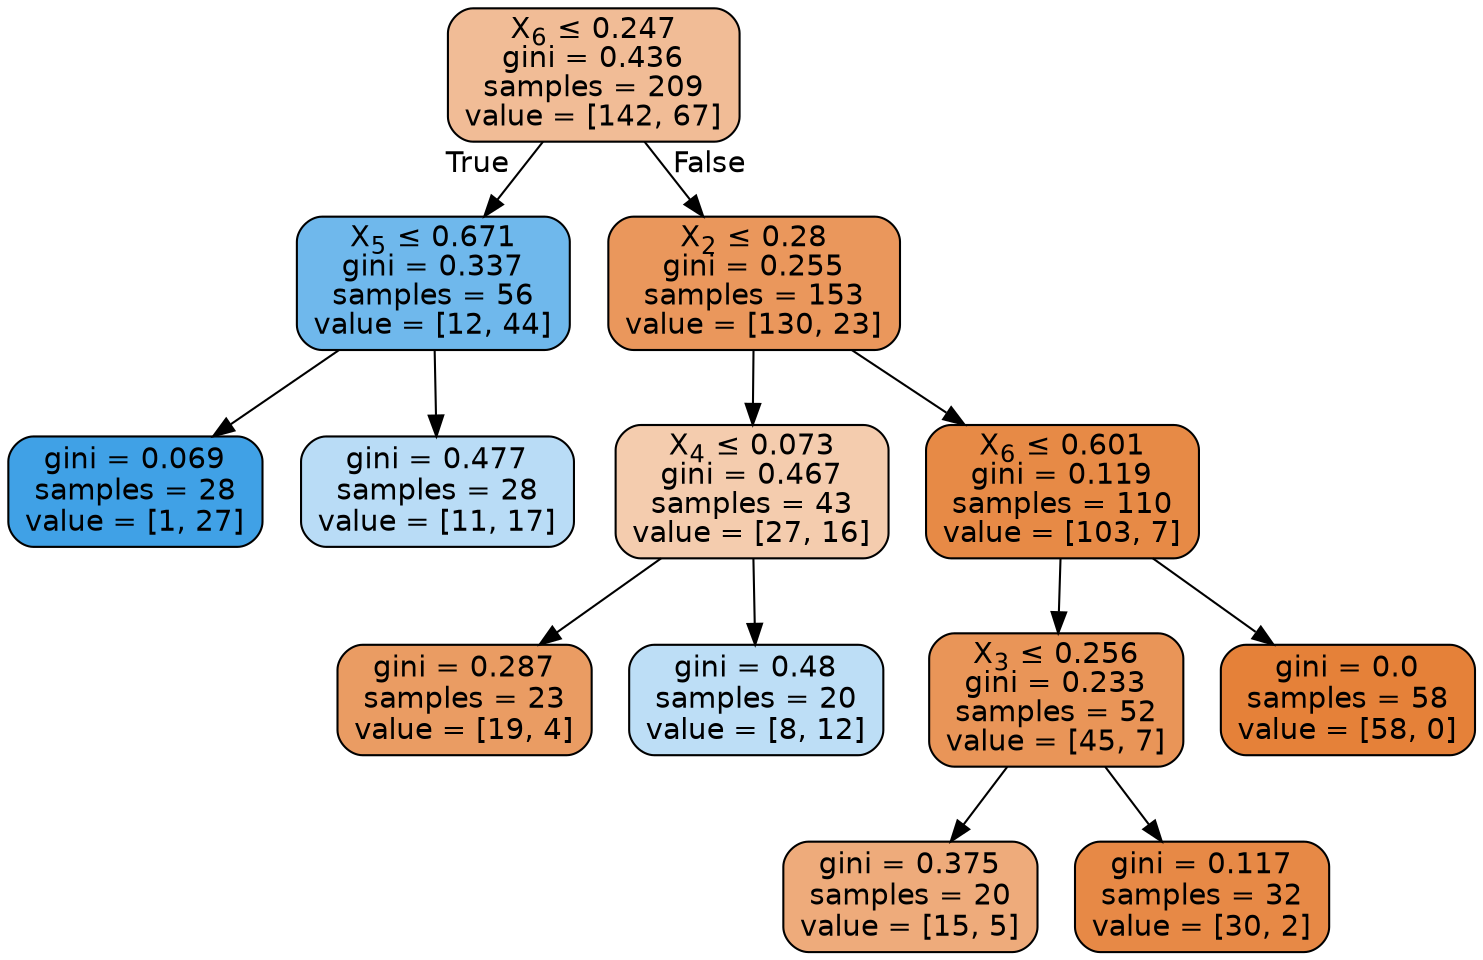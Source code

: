 digraph Tree {
node [shape=box, style="filled, rounded", color="black", fontname=helvetica] ;
edge [fontname=helvetica] ;
0 [label=<X<SUB>6</SUB> &le; 0.247<br/>gini = 0.436<br/>samples = 209<br/>value = [142, 67]>, fillcolor="#f1bc96"] ;
1 [label=<X<SUB>5</SUB> &le; 0.671<br/>gini = 0.337<br/>samples = 56<br/>value = [12, 44]>, fillcolor="#6fb8ec"] ;
0 -> 1 [labeldistance=2.5, labelangle=45, headlabel="True"] ;
2 [label=<gini = 0.069<br/>samples = 28<br/>value = [1, 27]>, fillcolor="#40a1e6"] ;
1 -> 2 ;
3 [label=<gini = 0.477<br/>samples = 28<br/>value = [11, 17]>, fillcolor="#b9dcf6"] ;
1 -> 3 ;
4 [label=<X<SUB>2</SUB> &le; 0.28<br/>gini = 0.255<br/>samples = 153<br/>value = [130, 23]>, fillcolor="#ea975c"] ;
0 -> 4 [labeldistance=2.5, labelangle=-45, headlabel="False"] ;
5 [label=<X<SUB>4</SUB> &le; 0.073<br/>gini = 0.467<br/>samples = 43<br/>value = [27, 16]>, fillcolor="#f4ccae"] ;
4 -> 5 ;
6 [label=<gini = 0.287<br/>samples = 23<br/>value = [19, 4]>, fillcolor="#ea9c63"] ;
5 -> 6 ;
7 [label=<gini = 0.48<br/>samples = 20<br/>value = [8, 12]>, fillcolor="#bddef6"] ;
5 -> 7 ;
8 [label=<X<SUB>6</SUB> &le; 0.601<br/>gini = 0.119<br/>samples = 110<br/>value = [103, 7]>, fillcolor="#e78a46"] ;
4 -> 8 ;
9 [label=<X<SUB>3</SUB> &le; 0.256<br/>gini = 0.233<br/>samples = 52<br/>value = [45, 7]>, fillcolor="#e99558"] ;
8 -> 9 ;
10 [label=<gini = 0.375<br/>samples = 20<br/>value = [15, 5]>, fillcolor="#eeab7b"] ;
9 -> 10 ;
11 [label=<gini = 0.117<br/>samples = 32<br/>value = [30, 2]>, fillcolor="#e78946"] ;
9 -> 11 ;
12 [label=<gini = 0.0<br/>samples = 58<br/>value = [58, 0]>, fillcolor="#e58139"] ;
8 -> 12 ;
}